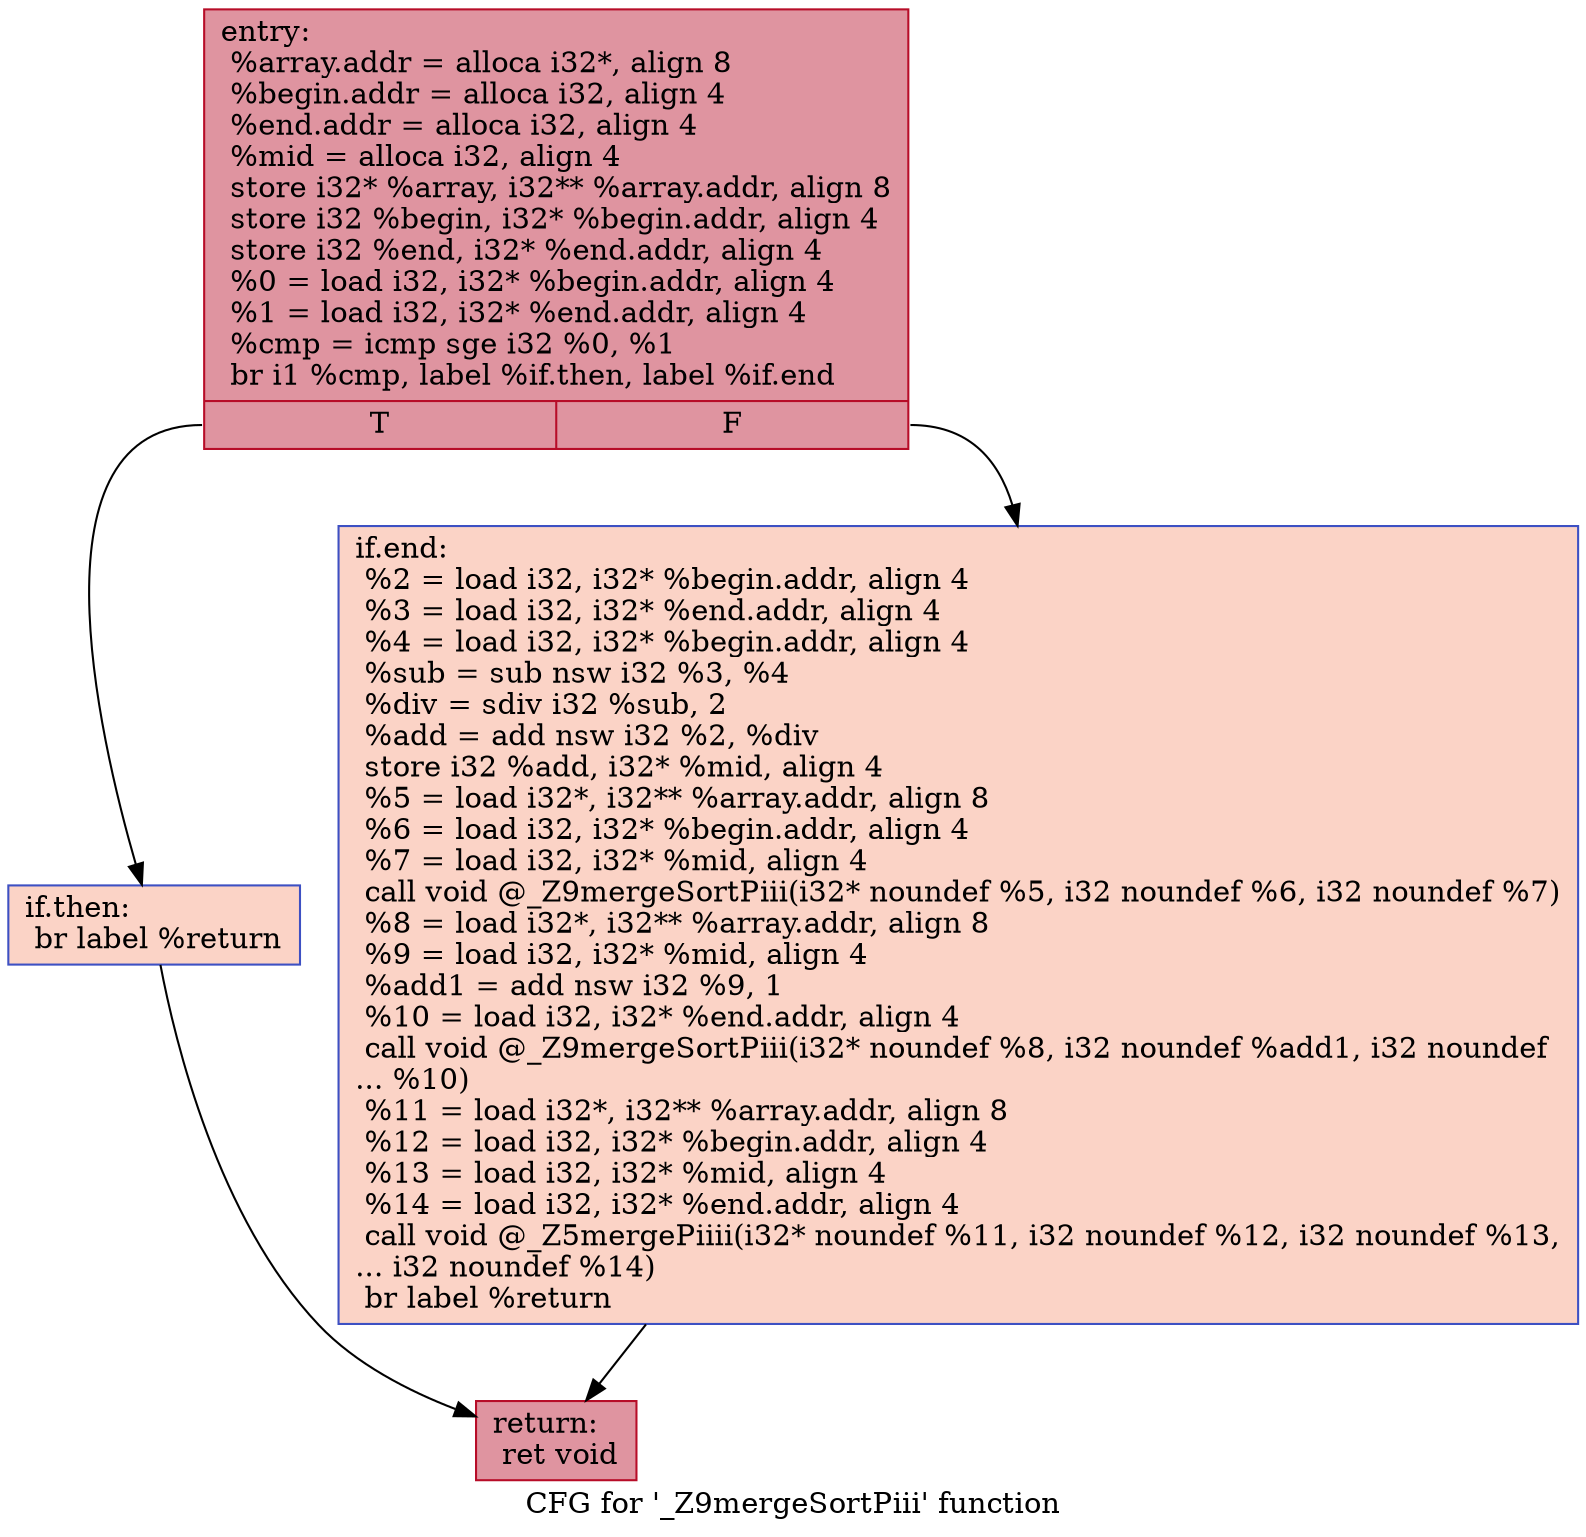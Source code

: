 digraph "CFG for '_Z9mergeSortPiii' function" {
	label="CFG for '_Z9mergeSortPiii' function";

	Node0x56090b3a75e0 [shape=record,color="#b70d28ff", style=filled, fillcolor="#b70d2870",label="{entry:\l  %array.addr = alloca i32*, align 8\l  %begin.addr = alloca i32, align 4\l  %end.addr = alloca i32, align 4\l  %mid = alloca i32, align 4\l  store i32* %array, i32** %array.addr, align 8\l  store i32 %begin, i32* %begin.addr, align 4\l  store i32 %end, i32* %end.addr, align 4\l  %0 = load i32, i32* %begin.addr, align 4\l  %1 = load i32, i32* %end.addr, align 4\l  %cmp = icmp sge i32 %0, %1\l  br i1 %cmp, label %if.then, label %if.end\l|{<s0>T|<s1>F}}"];
	Node0x56090b3a75e0:s0 -> Node0x56090b3a7ba0;
	Node0x56090b3a75e0:s1 -> Node0x56090b3a7c10;
	Node0x56090b3a7ba0 [shape=record,color="#3d50c3ff", style=filled, fillcolor="#f59c7d70",label="{if.then:                                          \l  br label %return\l}"];
	Node0x56090b3a7ba0 -> Node0x56090b3a7d30;
	Node0x56090b3a7c10 [shape=record,color="#3d50c3ff", style=filled, fillcolor="#f59c7d70",label="{if.end:                                           \l  %2 = load i32, i32* %begin.addr, align 4\l  %3 = load i32, i32* %end.addr, align 4\l  %4 = load i32, i32* %begin.addr, align 4\l  %sub = sub nsw i32 %3, %4\l  %div = sdiv i32 %sub, 2\l  %add = add nsw i32 %2, %div\l  store i32 %add, i32* %mid, align 4\l  %5 = load i32*, i32** %array.addr, align 8\l  %6 = load i32, i32* %begin.addr, align 4\l  %7 = load i32, i32* %mid, align 4\l  call void @_Z9mergeSortPiii(i32* noundef %5, i32 noundef %6, i32 noundef %7)\l  %8 = load i32*, i32** %array.addr, align 8\l  %9 = load i32, i32* %mid, align 4\l  %add1 = add nsw i32 %9, 1\l  %10 = load i32, i32* %end.addr, align 4\l  call void @_Z9mergeSortPiii(i32* noundef %8, i32 noundef %add1, i32 noundef\l... %10)\l  %11 = load i32*, i32** %array.addr, align 8\l  %12 = load i32, i32* %begin.addr, align 4\l  %13 = load i32, i32* %mid, align 4\l  %14 = load i32, i32* %end.addr, align 4\l  call void @_Z5mergePiiii(i32* noundef %11, i32 noundef %12, i32 noundef %13,\l... i32 noundef %14)\l  br label %return\l}"];
	Node0x56090b3a7c10 -> Node0x56090b3a7d30;
	Node0x56090b3a7d30 [shape=record,color="#b70d28ff", style=filled, fillcolor="#b70d2870",label="{return:                                           \l  ret void\l}"];
}
